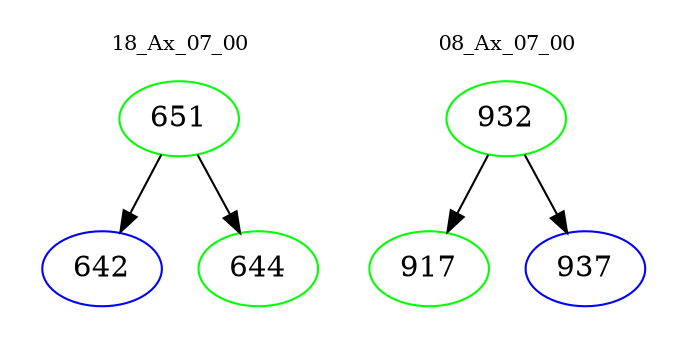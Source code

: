 digraph{
subgraph cluster_0 {
color = white
label = "18_Ax_07_00";
fontsize=10;
T0_651 [label="651", color="green"]
T0_651 -> T0_642 [color="black"]
T0_642 [label="642", color="blue"]
T0_651 -> T0_644 [color="black"]
T0_644 [label="644", color="green"]
}
subgraph cluster_1 {
color = white
label = "08_Ax_07_00";
fontsize=10;
T1_932 [label="932", color="green"]
T1_932 -> T1_917 [color="black"]
T1_917 [label="917", color="green"]
T1_932 -> T1_937 [color="black"]
T1_937 [label="937", color="blue"]
}
}
